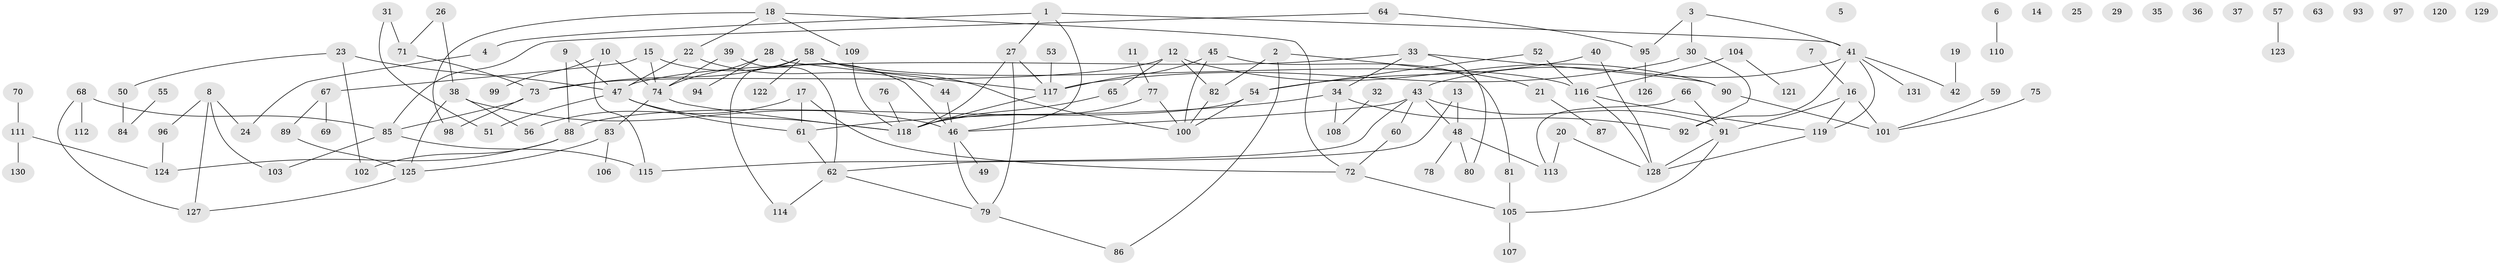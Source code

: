 // Generated by graph-tools (version 1.1) at 2025/49/03/09/25 03:49:11]
// undirected, 131 vertices, 165 edges
graph export_dot {
graph [start="1"]
  node [color=gray90,style=filled];
  1;
  2;
  3;
  4;
  5;
  6;
  7;
  8;
  9;
  10;
  11;
  12;
  13;
  14;
  15;
  16;
  17;
  18;
  19;
  20;
  21;
  22;
  23;
  24;
  25;
  26;
  27;
  28;
  29;
  30;
  31;
  32;
  33;
  34;
  35;
  36;
  37;
  38;
  39;
  40;
  41;
  42;
  43;
  44;
  45;
  46;
  47;
  48;
  49;
  50;
  51;
  52;
  53;
  54;
  55;
  56;
  57;
  58;
  59;
  60;
  61;
  62;
  63;
  64;
  65;
  66;
  67;
  68;
  69;
  70;
  71;
  72;
  73;
  74;
  75;
  76;
  77;
  78;
  79;
  80;
  81;
  82;
  83;
  84;
  85;
  86;
  87;
  88;
  89;
  90;
  91;
  92;
  93;
  94;
  95;
  96;
  97;
  98;
  99;
  100;
  101;
  102;
  103;
  104;
  105;
  106;
  107;
  108;
  109;
  110;
  111;
  112;
  113;
  114;
  115;
  116;
  117;
  118;
  119;
  120;
  121;
  122;
  123;
  124;
  125;
  126;
  127;
  128;
  129;
  130;
  131;
  1 -- 4;
  1 -- 27;
  1 -- 41;
  1 -- 46;
  2 -- 21;
  2 -- 82;
  2 -- 86;
  3 -- 30;
  3 -- 41;
  3 -- 95;
  4 -- 24;
  6 -- 110;
  7 -- 16;
  8 -- 24;
  8 -- 96;
  8 -- 103;
  8 -- 127;
  9 -- 47;
  9 -- 88;
  10 -- 74;
  10 -- 99;
  10 -- 115;
  11 -- 77;
  12 -- 65;
  12 -- 73;
  12 -- 82;
  12 -- 90;
  13 -- 48;
  13 -- 62;
  15 -- 46;
  15 -- 67;
  15 -- 74;
  16 -- 91;
  16 -- 101;
  16 -- 119;
  17 -- 56;
  17 -- 61;
  17 -- 72;
  18 -- 22;
  18 -- 72;
  18 -- 98;
  18 -- 109;
  19 -- 42;
  20 -- 113;
  20 -- 128;
  21 -- 87;
  22 -- 44;
  22 -- 47;
  23 -- 47;
  23 -- 50;
  23 -- 102;
  26 -- 38;
  26 -- 71;
  27 -- 79;
  27 -- 117;
  27 -- 118;
  28 -- 74;
  28 -- 94;
  28 -- 117;
  30 -- 92;
  30 -- 117;
  31 -- 51;
  31 -- 71;
  32 -- 108;
  33 -- 34;
  33 -- 47;
  33 -- 80;
  33 -- 90;
  34 -- 61;
  34 -- 92;
  34 -- 108;
  38 -- 46;
  38 -- 56;
  38 -- 125;
  39 -- 62;
  39 -- 74;
  40 -- 54;
  40 -- 128;
  41 -- 42;
  41 -- 43;
  41 -- 92;
  41 -- 119;
  41 -- 131;
  43 -- 46;
  43 -- 48;
  43 -- 60;
  43 -- 91;
  43 -- 115;
  44 -- 46;
  45 -- 81;
  45 -- 100;
  45 -- 117;
  46 -- 49;
  46 -- 79;
  47 -- 51;
  47 -- 61;
  47 -- 118;
  48 -- 78;
  48 -- 80;
  48 -- 113;
  50 -- 84;
  52 -- 54;
  52 -- 116;
  53 -- 117;
  54 -- 88;
  54 -- 100;
  55 -- 84;
  57 -- 123;
  58 -- 73;
  58 -- 100;
  58 -- 114;
  58 -- 116;
  58 -- 122;
  59 -- 101;
  60 -- 72;
  61 -- 62;
  62 -- 79;
  62 -- 114;
  64 -- 85;
  64 -- 95;
  65 -- 118;
  66 -- 91;
  66 -- 113;
  67 -- 69;
  67 -- 89;
  68 -- 85;
  68 -- 112;
  68 -- 127;
  70 -- 111;
  71 -- 73;
  72 -- 105;
  73 -- 85;
  73 -- 98;
  74 -- 83;
  74 -- 118;
  75 -- 101;
  76 -- 118;
  77 -- 100;
  77 -- 118;
  79 -- 86;
  81 -- 105;
  82 -- 100;
  83 -- 106;
  83 -- 125;
  85 -- 103;
  85 -- 115;
  88 -- 102;
  88 -- 124;
  89 -- 125;
  90 -- 101;
  91 -- 105;
  91 -- 128;
  95 -- 126;
  96 -- 124;
  104 -- 116;
  104 -- 121;
  105 -- 107;
  109 -- 118;
  111 -- 124;
  111 -- 130;
  116 -- 119;
  116 -- 128;
  117 -- 118;
  119 -- 128;
  125 -- 127;
}
